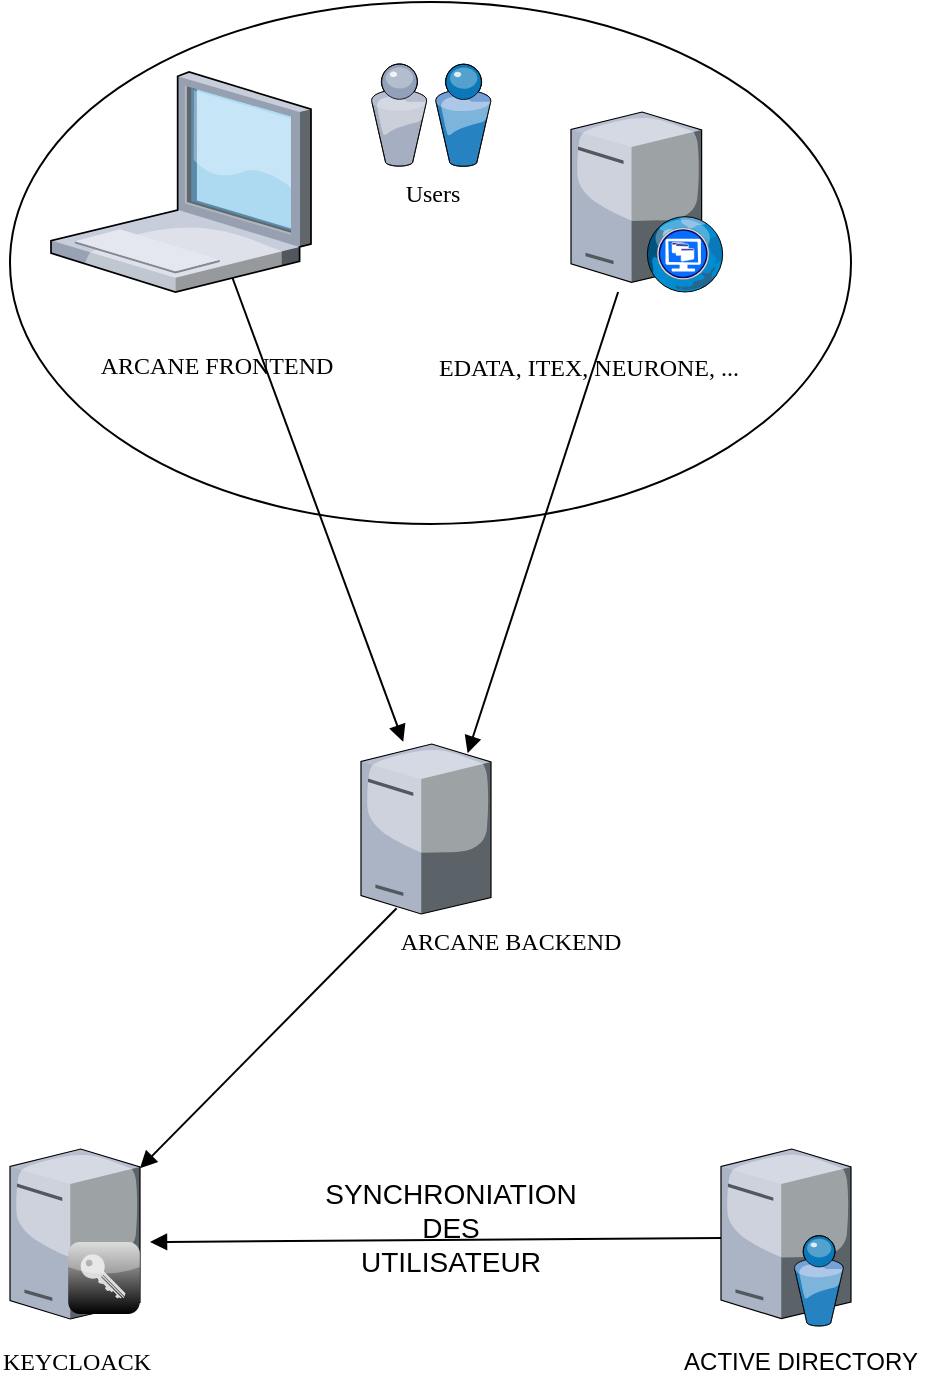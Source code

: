 <mxfile version="14.2.7" type="github">
  <diagram name="Page-1" id="822b0af5-4adb-64df-f703-e8dfc1f81529">
    <mxGraphModel dx="2031" dy="1054" grid="1" gridSize="10" guides="1" tooltips="1" connect="1" arrows="1" fold="1" page="1" pageScale="1" pageWidth="1100" pageHeight="850" background="#ffffff" math="0" shadow="0">
      <root>
        <mxCell id="0" />
        <mxCell id="1" parent="0" />
        <mxCell id="7d933b09d9755ecc-19" value="" style="ellipse;whiteSpace=wrap;html=1;rounded=0;shadow=0;comic=0;strokeWidth=1;fontFamily=Verdana;" parent="1" vertex="1">
          <mxGeometry x="310" y="20" width="420.5" height="261" as="geometry" />
        </mxCell>
        <mxCell id="Y7fo8upXCPEQHd1Dj6rG-2" value="" style="verticalLabelPosition=bottom;aspect=fixed;html=1;verticalAlign=top;strokeColor=none;align=center;outlineConnect=0;shape=mxgraph.citrix.laptop_1;" vertex="1" parent="1">
          <mxGeometry x="330.5" y="55" width="130" height="110" as="geometry" />
        </mxCell>
        <mxCell id="Y7fo8upXCPEQHd1Dj6rG-3" value="" style="verticalLabelPosition=bottom;aspect=fixed;html=1;verticalAlign=top;strokeColor=none;align=center;outlineConnect=0;shape=mxgraph.citrix.license_server;" vertex="1" parent="1">
          <mxGeometry x="310" y="593.5" width="65" height="85" as="geometry" />
        </mxCell>
        <mxCell id="Y7fo8upXCPEQHd1Dj6rG-4" value="" style="verticalLabelPosition=bottom;aspect=fixed;html=1;verticalAlign=top;strokeColor=none;align=center;outlineConnect=0;shape=mxgraph.citrix.role_security;fillColor=#CCCCCC;gradientColor=#000000;gradientDirection=south;" vertex="1" parent="1">
          <mxGeometry x="339" y="640" width="36" height="36" as="geometry" />
        </mxCell>
        <mxCell id="Y7fo8upXCPEQHd1Dj6rG-5" value="" style="verticalLabelPosition=bottom;aspect=fixed;html=1;verticalAlign=top;strokeColor=none;align=center;outlineConnect=0;shape=mxgraph.citrix.directory_server;" vertex="1" parent="1">
          <mxGeometry x="665.5" y="593.5" width="65" height="88.5" as="geometry" />
        </mxCell>
        <mxCell id="Y7fo8upXCPEQHd1Dj6rG-6" value="" style="verticalLabelPosition=bottom;aspect=fixed;html=1;verticalAlign=top;strokeColor=none;align=center;outlineConnect=0;shape=mxgraph.citrix.desktop_web;" vertex="1" parent="1">
          <mxGeometry x="590.5" y="75" width="76.5" height="90" as="geometry" />
        </mxCell>
        <mxCell id="7d933b09d9755ecc-6" value="Users" style="verticalLabelPosition=bottom;aspect=fixed;html=1;verticalAlign=top;strokeColor=none;shape=mxgraph.citrix.users;rounded=0;shadow=0;comic=0;fontFamily=Verdana;" parent="1" vertex="1">
          <mxGeometry x="490.5" y="51" width="60" height="51.16" as="geometry" />
        </mxCell>
        <mxCell id="Y7fo8upXCPEQHd1Dj6rG-10" value="EDATA, ITEX, NEURONE, ..." style="edgeStyle=none;rounded=0;html=1;entryX=0.82;entryY=0.054;entryPerimeter=0;labelBackgroundColor=none;startArrow=none;startFill=0;endArrow=block;endFill=1;strokeWidth=1;fontFamily=Verdana;fontSize=12;entryDx=0;entryDy=0;" edge="1" parent="1" source="Y7fo8upXCPEQHd1Dj6rG-6" target="7d933b09d9755ecc-9">
          <mxGeometry x="-0.667" y="-3" relative="1" as="geometry">
            <mxPoint as="offset" />
            <mxPoint x="617.639" y="133" as="sourcePoint" />
            <mxPoint x="540.24" y="446.46" as="targetPoint" />
          </mxGeometry>
        </mxCell>
        <mxCell id="Y7fo8upXCPEQHd1Dj6rG-9" value="ARCANE FRONTEND" style="edgeStyle=none;rounded=0;html=1;labelBackgroundColor=none;startArrow=none;startFill=0;endArrow=block;endFill=1;strokeWidth=1;fontFamily=Verdana;fontSize=12;entryX=0.325;entryY=-0.013;entryDx=0;entryDy=0;entryPerimeter=0;" edge="1" parent="1" target="7d933b09d9755ecc-9">
          <mxGeometry x="-0.685" y="-22" relative="1" as="geometry">
            <mxPoint x="-1" as="offset" />
            <mxPoint x="421.259" y="158" as="sourcePoint" />
            <mxPoint x="540.5" y="441" as="targetPoint" />
          </mxGeometry>
        </mxCell>
        <mxCell id="7d933b09d9755ecc-9" value="" style="verticalLabelPosition=bottom;aspect=fixed;html=1;verticalAlign=top;strokeColor=none;shape=mxgraph.citrix.tower_server;rounded=0;shadow=0;comic=0;fontFamily=Verdana;" parent="1" vertex="1">
          <mxGeometry x="485.5" y="391" width="65" height="85" as="geometry" />
        </mxCell>
        <mxCell id="Y7fo8upXCPEQHd1Dj6rG-11" value="&lt;div&gt;ARCANE BACKEND&lt;/div&gt;" style="edgeStyle=none;rounded=0;html=1;labelBackgroundColor=none;startArrow=none;startFill=0;endArrow=block;endFill=1;strokeWidth=1;fontFamily=Verdana;fontSize=12;exitX=0.274;exitY=0.966;exitDx=0;exitDy=0;exitPerimeter=0;" edge="1" parent="1" source="7d933b09d9755ecc-9" target="Y7fo8upXCPEQHd1Dj6rG-3">
          <mxGeometry x="-1" y="59" relative="1" as="geometry">
            <mxPoint x="15" y="-25" as="offset" />
            <mxPoint x="1103" y="144.079" as="sourcePoint" />
            <mxPoint x="599.874" y="156.92" as="targetPoint" />
          </mxGeometry>
        </mxCell>
        <mxCell id="Y7fo8upXCPEQHd1Dj6rG-12" value="KEYCLOACK" style="edgeStyle=none;rounded=0;html=1;labelBackgroundColor=none;startArrow=none;startFill=0;endArrow=block;endFill=1;strokeWidth=1;fontFamily=Verdana;fontSize=12;entryX=1.077;entryY=0.547;entryDx=0;entryDy=0;entryPerimeter=0;" edge="1" parent="1" source="Y7fo8upXCPEQHd1Dj6rG-5" target="Y7fo8upXCPEQHd1Dj6rG-3">
          <mxGeometry x="1" y="71" relative="1" as="geometry">
            <mxPoint x="-38" y="-11" as="offset" />
            <mxPoint x="660" y="460" as="sourcePoint" />
            <mxPoint x="609.874" y="171.92" as="targetPoint" />
          </mxGeometry>
        </mxCell>
        <mxCell id="Y7fo8upXCPEQHd1Dj6rG-13" value="&lt;div style=&quot;font-size: 14px&quot;&gt;&lt;font style=&quot;font-size: 14px&quot;&gt;SYNCHRONIATION &lt;br&gt;&lt;/font&gt;&lt;/div&gt;&lt;div style=&quot;font-size: 14px&quot;&gt;&lt;font style=&quot;font-size: 14px&quot;&gt;DES&lt;/font&gt;&lt;/div&gt;&lt;div style=&quot;font-size: 14px&quot;&gt;&lt;font style=&quot;font-size: 14px&quot;&gt;UTILISATEUR&lt;br&gt;&lt;/font&gt;&lt;/div&gt;" style="text;html=1;resizable=0;autosize=1;align=center;verticalAlign=middle;points=[];fillColor=none;strokeColor=none;rounded=0;" vertex="1" parent="1">
          <mxGeometry x="459.5" y="608" width="140" height="50" as="geometry" />
        </mxCell>
        <mxCell id="Y7fo8upXCPEQHd1Dj6rG-15" value="ACTIVE DIRECTORY" style="text;html=1;resizable=0;autosize=1;align=center;verticalAlign=middle;points=[];fillColor=none;strokeColor=none;rounded=0;" vertex="1" parent="1">
          <mxGeometry x="640" y="690" width="130" height="20" as="geometry" />
        </mxCell>
      </root>
    </mxGraphModel>
  </diagram>
</mxfile>
